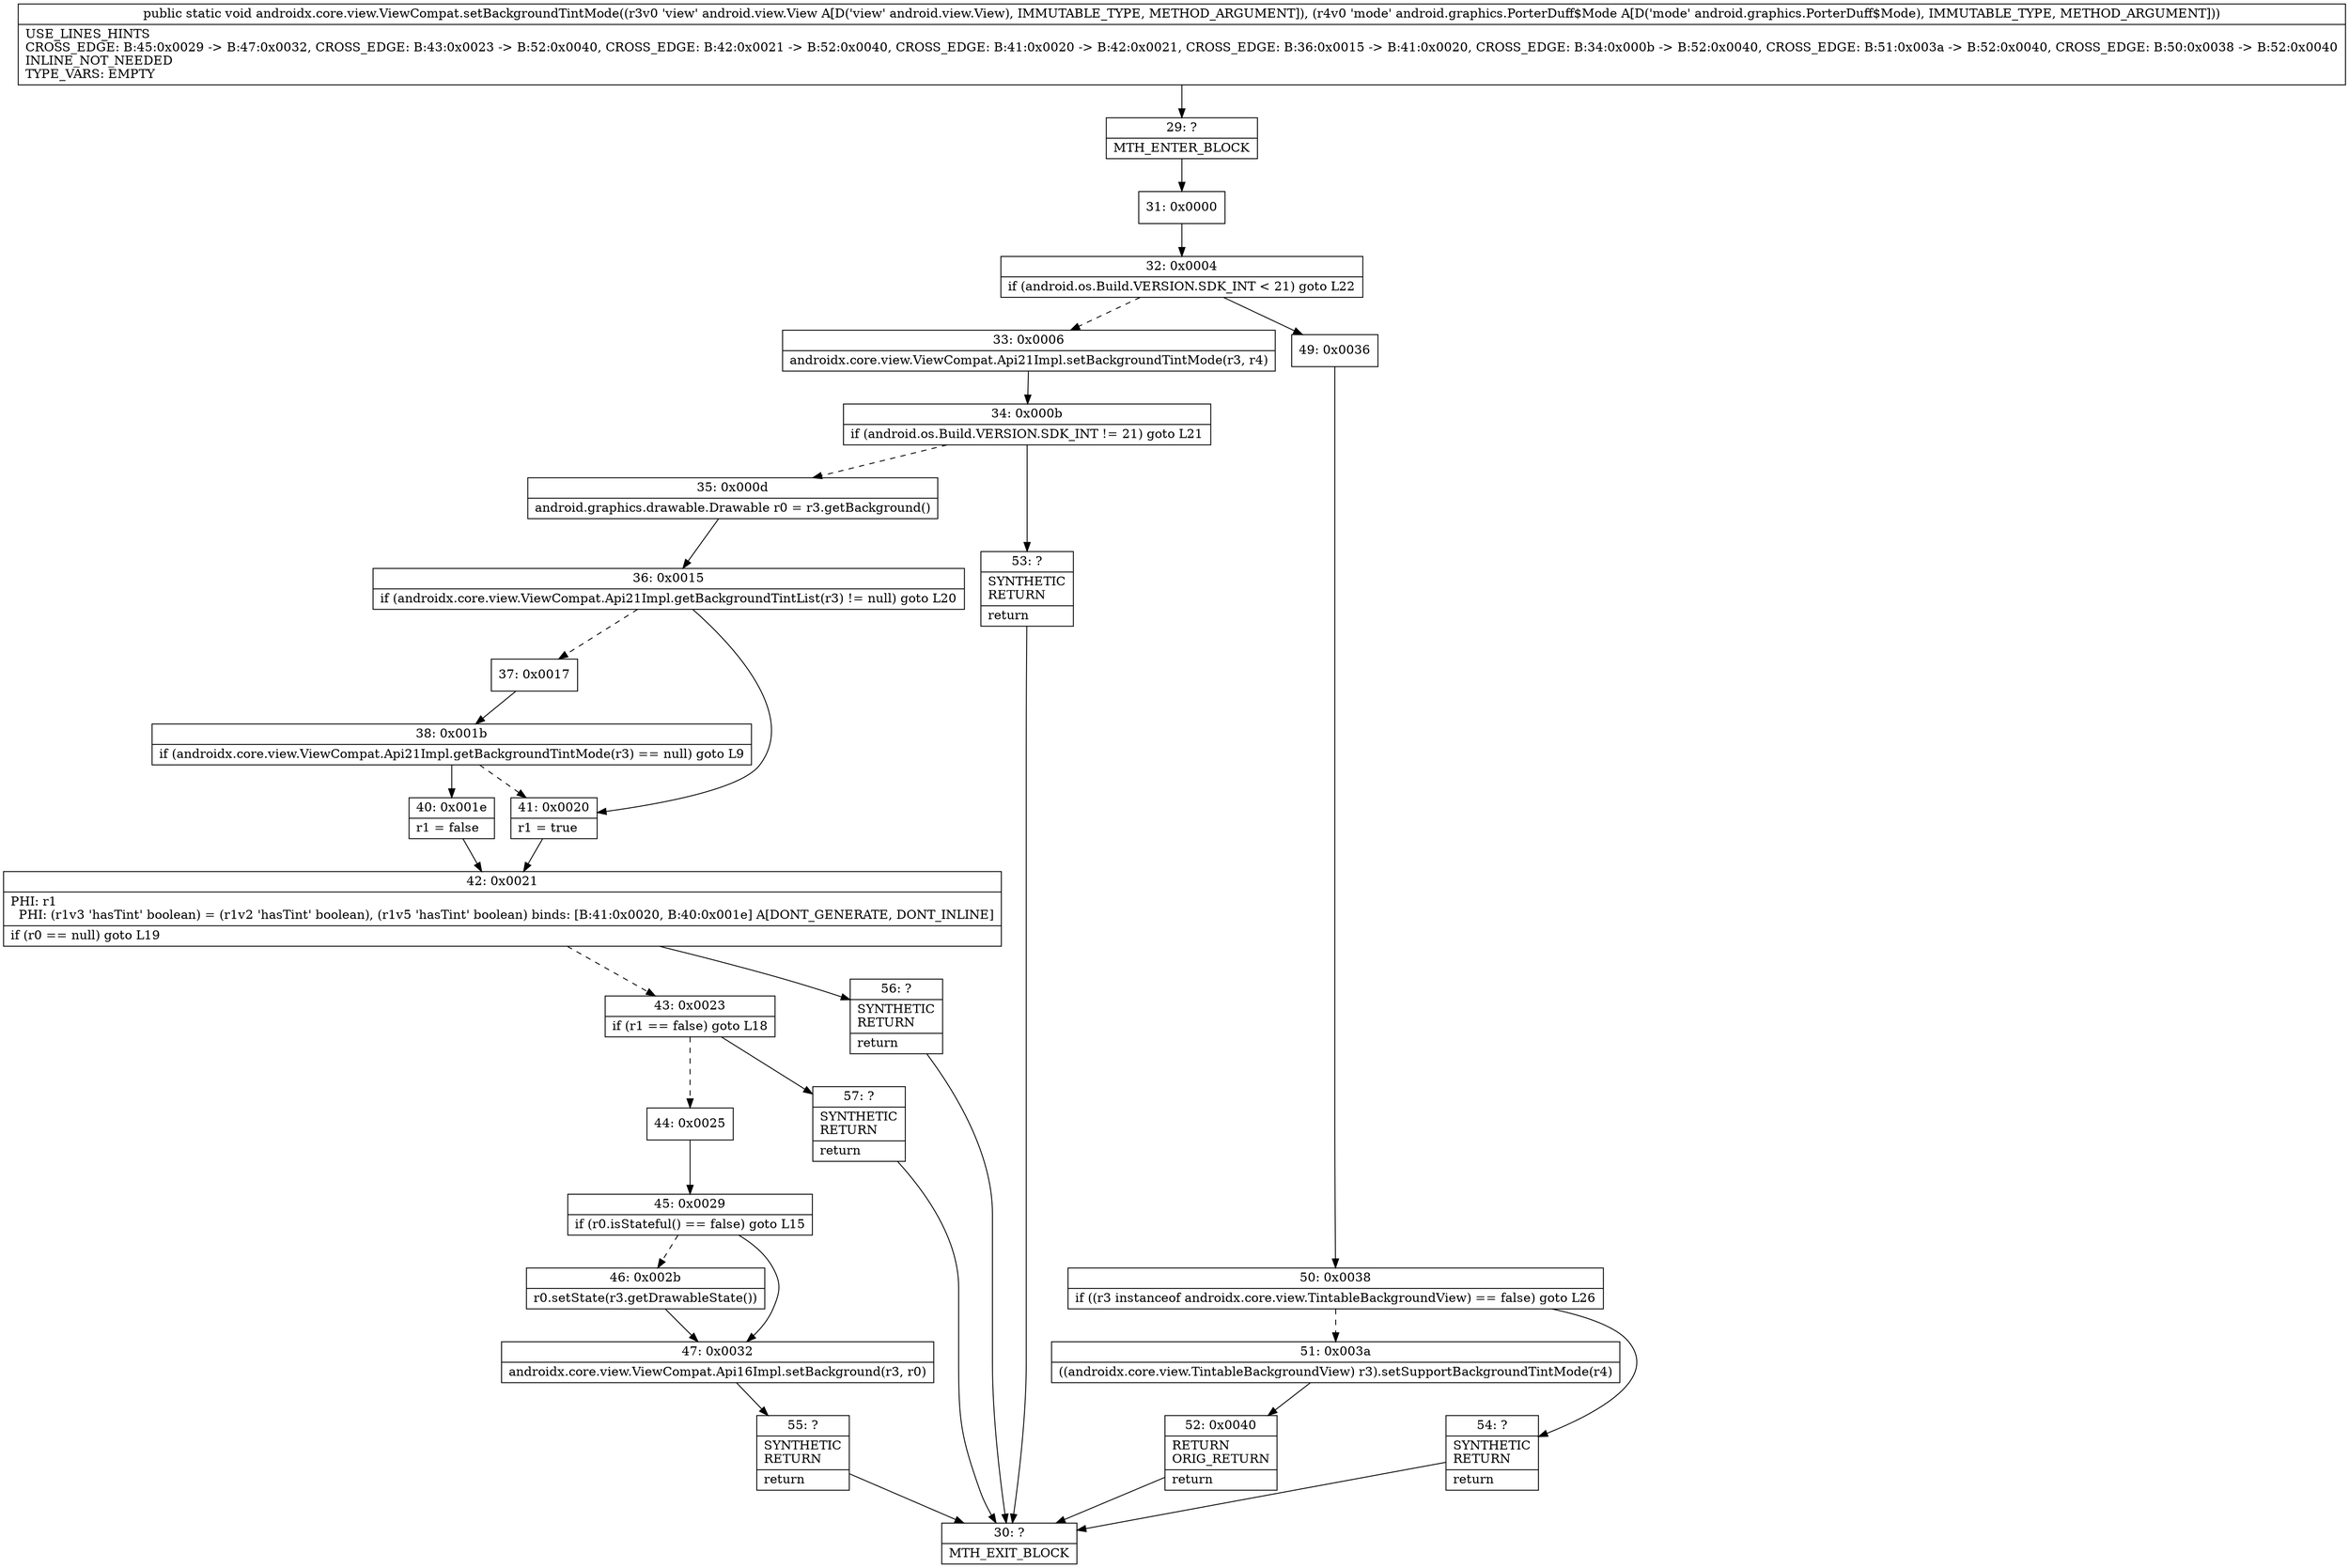 digraph "CFG forandroidx.core.view.ViewCompat.setBackgroundTintMode(Landroid\/view\/View;Landroid\/graphics\/PorterDuff$Mode;)V" {
Node_29 [shape=record,label="{29\:\ ?|MTH_ENTER_BLOCK\l}"];
Node_31 [shape=record,label="{31\:\ 0x0000}"];
Node_32 [shape=record,label="{32\:\ 0x0004|if (android.os.Build.VERSION.SDK_INT \< 21) goto L22\l}"];
Node_33 [shape=record,label="{33\:\ 0x0006|androidx.core.view.ViewCompat.Api21Impl.setBackgroundTintMode(r3, r4)\l}"];
Node_34 [shape=record,label="{34\:\ 0x000b|if (android.os.Build.VERSION.SDK_INT != 21) goto L21\l}"];
Node_35 [shape=record,label="{35\:\ 0x000d|android.graphics.drawable.Drawable r0 = r3.getBackground()\l}"];
Node_36 [shape=record,label="{36\:\ 0x0015|if (androidx.core.view.ViewCompat.Api21Impl.getBackgroundTintList(r3) != null) goto L20\l}"];
Node_37 [shape=record,label="{37\:\ 0x0017}"];
Node_38 [shape=record,label="{38\:\ 0x001b|if (androidx.core.view.ViewCompat.Api21Impl.getBackgroundTintMode(r3) == null) goto L9\l}"];
Node_40 [shape=record,label="{40\:\ 0x001e|r1 = false\l}"];
Node_42 [shape=record,label="{42\:\ 0x0021|PHI: r1 \l  PHI: (r1v3 'hasTint' boolean) = (r1v2 'hasTint' boolean), (r1v5 'hasTint' boolean) binds: [B:41:0x0020, B:40:0x001e] A[DONT_GENERATE, DONT_INLINE]\l|if (r0 == null) goto L19\l}"];
Node_43 [shape=record,label="{43\:\ 0x0023|if (r1 == false) goto L18\l}"];
Node_44 [shape=record,label="{44\:\ 0x0025}"];
Node_45 [shape=record,label="{45\:\ 0x0029|if (r0.isStateful() == false) goto L15\l}"];
Node_46 [shape=record,label="{46\:\ 0x002b|r0.setState(r3.getDrawableState())\l}"];
Node_47 [shape=record,label="{47\:\ 0x0032|androidx.core.view.ViewCompat.Api16Impl.setBackground(r3, r0)\l}"];
Node_55 [shape=record,label="{55\:\ ?|SYNTHETIC\lRETURN\l|return\l}"];
Node_30 [shape=record,label="{30\:\ ?|MTH_EXIT_BLOCK\l}"];
Node_57 [shape=record,label="{57\:\ ?|SYNTHETIC\lRETURN\l|return\l}"];
Node_56 [shape=record,label="{56\:\ ?|SYNTHETIC\lRETURN\l|return\l}"];
Node_41 [shape=record,label="{41\:\ 0x0020|r1 = true\l}"];
Node_53 [shape=record,label="{53\:\ ?|SYNTHETIC\lRETURN\l|return\l}"];
Node_49 [shape=record,label="{49\:\ 0x0036}"];
Node_50 [shape=record,label="{50\:\ 0x0038|if ((r3 instanceof androidx.core.view.TintableBackgroundView) == false) goto L26\l}"];
Node_51 [shape=record,label="{51\:\ 0x003a|((androidx.core.view.TintableBackgroundView) r3).setSupportBackgroundTintMode(r4)\l}"];
Node_52 [shape=record,label="{52\:\ 0x0040|RETURN\lORIG_RETURN\l|return\l}"];
Node_54 [shape=record,label="{54\:\ ?|SYNTHETIC\lRETURN\l|return\l}"];
MethodNode[shape=record,label="{public static void androidx.core.view.ViewCompat.setBackgroundTintMode((r3v0 'view' android.view.View A[D('view' android.view.View), IMMUTABLE_TYPE, METHOD_ARGUMENT]), (r4v0 'mode' android.graphics.PorterDuff$Mode A[D('mode' android.graphics.PorterDuff$Mode), IMMUTABLE_TYPE, METHOD_ARGUMENT]))  | USE_LINES_HINTS\lCROSS_EDGE: B:45:0x0029 \-\> B:47:0x0032, CROSS_EDGE: B:43:0x0023 \-\> B:52:0x0040, CROSS_EDGE: B:42:0x0021 \-\> B:52:0x0040, CROSS_EDGE: B:41:0x0020 \-\> B:42:0x0021, CROSS_EDGE: B:36:0x0015 \-\> B:41:0x0020, CROSS_EDGE: B:34:0x000b \-\> B:52:0x0040, CROSS_EDGE: B:51:0x003a \-\> B:52:0x0040, CROSS_EDGE: B:50:0x0038 \-\> B:52:0x0040\lINLINE_NOT_NEEDED\lTYPE_VARS: EMPTY\l}"];
MethodNode -> Node_29;Node_29 -> Node_31;
Node_31 -> Node_32;
Node_32 -> Node_33[style=dashed];
Node_32 -> Node_49;
Node_33 -> Node_34;
Node_34 -> Node_35[style=dashed];
Node_34 -> Node_53;
Node_35 -> Node_36;
Node_36 -> Node_37[style=dashed];
Node_36 -> Node_41;
Node_37 -> Node_38;
Node_38 -> Node_40;
Node_38 -> Node_41[style=dashed];
Node_40 -> Node_42;
Node_42 -> Node_43[style=dashed];
Node_42 -> Node_56;
Node_43 -> Node_44[style=dashed];
Node_43 -> Node_57;
Node_44 -> Node_45;
Node_45 -> Node_46[style=dashed];
Node_45 -> Node_47;
Node_46 -> Node_47;
Node_47 -> Node_55;
Node_55 -> Node_30;
Node_57 -> Node_30;
Node_56 -> Node_30;
Node_41 -> Node_42;
Node_53 -> Node_30;
Node_49 -> Node_50;
Node_50 -> Node_51[style=dashed];
Node_50 -> Node_54;
Node_51 -> Node_52;
Node_52 -> Node_30;
Node_54 -> Node_30;
}

